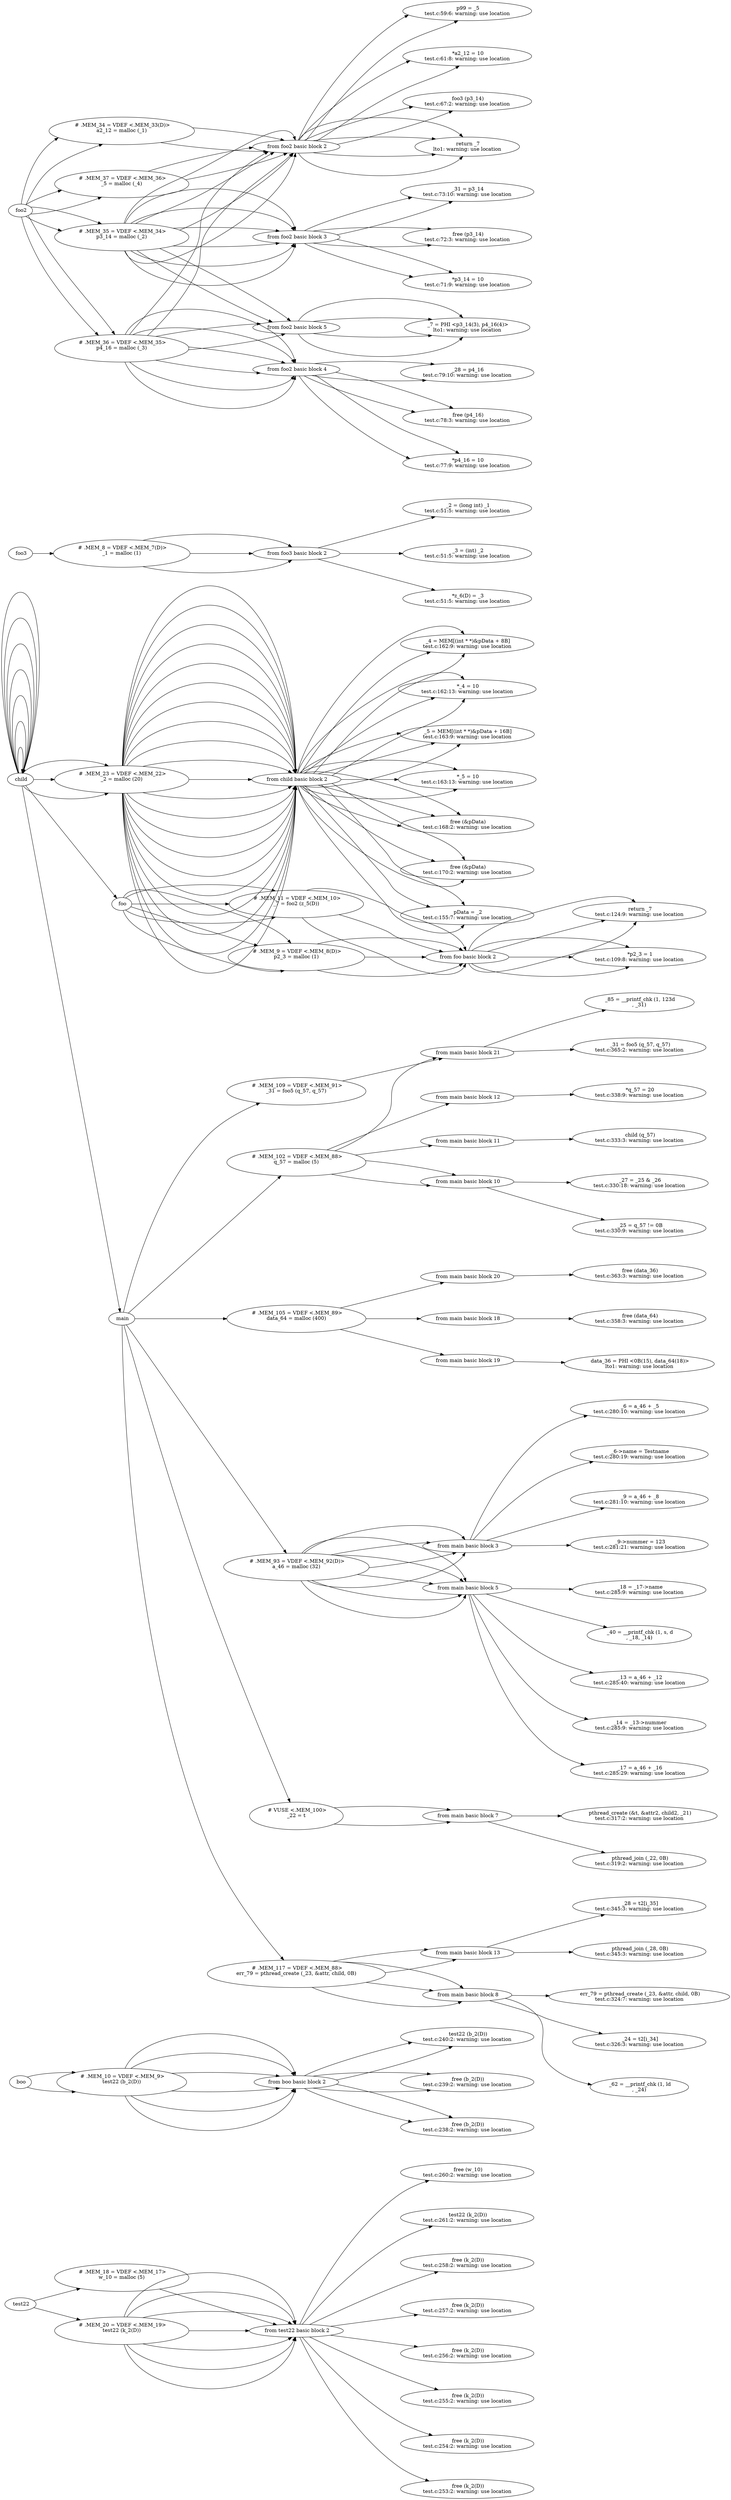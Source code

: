 digraph {rankdir = LR; rank=same; nodesep=1.0; 
" test22
"->


" # .MEM_18 = VDEF <.MEM_17>
w_10 = malloc (5)

"->


" from test22 basic block 2"->

" free (w_10)
test.c:260:2: warning: use location
"






" test22
"->


" # .MEM_20 = VDEF <.MEM_19>
test22 (k_2(D))

"->


" from test22 basic block 2"->

" test22 (k_2(D))
test.c:261:2: warning: use location
"


" # .MEM_20 = VDEF <.MEM_19>
test22 (k_2(D))

"->


" from test22 basic block 2"->

" free (k_2(D))
test.c:258:2: warning: use location
"


" # .MEM_20 = VDEF <.MEM_19>
test22 (k_2(D))

"->


" from test22 basic block 2"->

" free (k_2(D))
test.c:257:2: warning: use location
"


" # .MEM_20 = VDEF <.MEM_19>
test22 (k_2(D))

"->


" from test22 basic block 2"->

" free (k_2(D))
test.c:256:2: warning: use location
"


" # .MEM_20 = VDEF <.MEM_19>
test22 (k_2(D))

"->


" from test22 basic block 2"->

" free (k_2(D))
test.c:255:2: warning: use location
"


" # .MEM_20 = VDEF <.MEM_19>
test22 (k_2(D))

"->


" from test22 basic block 2"->

" free (k_2(D))
test.c:254:2: warning: use location
"


" # .MEM_20 = VDEF <.MEM_19>
test22 (k_2(D))

"->


" from test22 basic block 2"->

" free (k_2(D))
test.c:253:2: warning: use location
"






" boo
"->


" # .MEM_10 = VDEF <.MEM_9>
test22 (b_2(D))

"->


" from boo basic block 2"->

" test22 (b_2(D))
test.c:240:2: warning: use location
"


" # .MEM_10 = VDEF <.MEM_9>
test22 (b_2(D))

"->


" from boo basic block 2"->

" free (b_2(D))
test.c:239:2: warning: use location
"


" # .MEM_10 = VDEF <.MEM_9>
test22 (b_2(D))

"->


" from boo basic block 2"->

" free (b_2(D))
test.c:238:2: warning: use location
"






" boo
"->


" # .MEM_10 = VDEF <.MEM_9>
test22 (b_2(D))

"->


" from boo basic block 2"->

" test22 (b_2(D))
test.c:240:2: warning: use location
"


" # .MEM_10 = VDEF <.MEM_9>
test22 (b_2(D))

"->


" from boo basic block 2"->

" free (b_2(D))
test.c:239:2: warning: use location
"


" # .MEM_10 = VDEF <.MEM_9>
test22 (b_2(D))

"->


" from boo basic block 2"->

" free (b_2(D))
test.c:238:2: warning: use location
"






" child
"->



" child
"->


" # .MEM_23 = VDEF <.MEM_22>
_2 = malloc (20)

"->


" from child basic block 2"->

" pData = _2
test.c:155:7: warning: use location
"

" # .MEM_23 = VDEF <.MEM_22>
_2 = malloc (20)

"->


" from child basic block 2"->

" _4 = MEM[(int * *)&pData + 8B]
test.c:162:9: warning: use location
"

" # .MEM_23 = VDEF <.MEM_22>
_2 = malloc (20)

"->


" from child basic block 2"->

" *_4 = 10
test.c:162:13: warning: use location
"

" # .MEM_23 = VDEF <.MEM_22>
_2 = malloc (20)

"->


" from child basic block 2"->

" _5 = MEM[(int * *)&pData + 16B]
test.c:163:9: warning: use location
"

" # .MEM_23 = VDEF <.MEM_22>
_2 = malloc (20)

"->


" from child basic block 2"->

" *_5 = 10
test.c:163:13: warning: use location
"

" # .MEM_23 = VDEF <.MEM_22>
_2 = malloc (20)

"->


" from child basic block 2"->

" free (&pData)
test.c:168:2: warning: use location
"


" # .MEM_23 = VDEF <.MEM_22>
_2 = malloc (20)

"->


" from child basic block 2"->

" free (&pData)
test.c:170:2: warning: use location
"






" child
"->






" child
"->



" foo
"->


" # .MEM_9 = VDEF <.MEM_8(D)>
p2_3 = malloc (1)

"->


" from foo basic block 2"->

" *p2_3 = 1
test.c:109:8: warning: use location
"






" foo
"->


" # .MEM_11 = VDEF <.MEM_10>
_7 = foo2 (z_5(D))

"->


" from foo basic block 2"->

" return _7
test.c:124:9: warning: use location
"






" foo3
"->


" # .MEM_8 = VDEF <.MEM_7(D)>
_1 = malloc (1)

"->


" from foo3 basic block 2"->

" _2 = (long int) _1
test.c:51:5: warning: use location
"

" # .MEM_8 = VDEF <.MEM_7(D)>
_1 = malloc (1)

"->


" from foo3 basic block 2"->

" _3 = (int) _2
test.c:51:5: warning: use location
"

" # .MEM_8 = VDEF <.MEM_7(D)>
_1 = malloc (1)

"->


" from foo3 basic block 2"->

" *z_6(D) = _3
test.c:51:5: warning: use location
"






" foo2
"->


" # .MEM_34 = VDEF <.MEM_33(D)>
a2_12 = malloc (_1)

"->


" from foo2 basic block 2"->

" *a2_12 = 10
test.c:61:8: warning: use location
"






" foo2
"->


" # .MEM_35 = VDEF <.MEM_34>
p3_14 = malloc (_2)

"->


" from foo2 basic block 5"->

" _7 = PHI <p3_14(3), p4_16(4)>
lto1: warning: use location
"


" # .MEM_35 = VDEF <.MEM_34>
p3_14 = malloc (_2)

"->


" from foo2 basic block 3"->

" _31 = p3_14
test.c:73:10: warning: use location
"


" # .MEM_35 = VDEF <.MEM_34>
p3_14 = malloc (_2)

"->


" from foo2 basic block 3"->

" free (p3_14)
test.c:72:3: warning: use location
"


" # .MEM_35 = VDEF <.MEM_34>
p3_14 = malloc (_2)

"->


" from foo2 basic block 3"->

" *p3_14 = 10
test.c:71:9: warning: use location
"


" # .MEM_35 = VDEF <.MEM_34>
p3_14 = malloc (_2)

"->


" from foo2 basic block 2"->

" foo3 (p3_14)
test.c:67:2: warning: use location
"


" # .MEM_35 = VDEF <.MEM_34>
p3_14 = malloc (_2)

"->

" from foo2 basic block 2"->

" return _7
lto1: warning: use location
"






" foo2
"->


" # .MEM_36 = VDEF <.MEM_35>
p4_16 = malloc (_3)

"->


" from foo2 basic block 5"->

" _7 = PHI <p3_14(3), p4_16(4)>
lto1: warning: use location
"


" # .MEM_36 = VDEF <.MEM_35>
p4_16 = malloc (_3)

"->


" from foo2 basic block 4"->

" _28 = p4_16
test.c:79:10: warning: use location
"


" # .MEM_36 = VDEF <.MEM_35>
p4_16 = malloc (_3)

"->


" from foo2 basic block 4"->

" free (p4_16)
test.c:78:3: warning: use location
"


" # .MEM_36 = VDEF <.MEM_35>
p4_16 = malloc (_3)

"->


" from foo2 basic block 4"->

" *p4_16 = 10
test.c:77:9: warning: use location
"


" # .MEM_36 = VDEF <.MEM_35>
p4_16 = malloc (_3)

"->

" from foo2 basic block 2"->

" return _7
lto1: warning: use location
"






" foo2
"->


" # .MEM_37 = VDEF <.MEM_36>
_5 = malloc (_4)

"->


" from foo2 basic block 2"->

" p99 = _5
test.c:59:6: warning: use location
"






" foo2
"->


" # .MEM_34 = VDEF <.MEM_33(D)>
a2_12 = malloc (_1)

"->


" from foo2 basic block 2"->

" *a2_12 = 10
test.c:61:8: warning: use location
"






" foo2
"->


" # .MEM_35 = VDEF <.MEM_34>
p3_14 = malloc (_2)

"->


" from foo2 basic block 5"->

" _7 = PHI <p3_14(3), p4_16(4)>
lto1: warning: use location
"


" # .MEM_35 = VDEF <.MEM_34>
p3_14 = malloc (_2)

"->


" from foo2 basic block 3"->

" _31 = p3_14
test.c:73:10: warning: use location
"

" # .MEM_35 = VDEF <.MEM_34>
p3_14 = malloc (_2)

"->


" from foo2 basic block 3"->

" free (p3_14)
test.c:72:3: warning: use location
"


" # .MEM_35 = VDEF <.MEM_34>
p3_14 = malloc (_2)

"->


" from foo2 basic block 3"->

" *p3_14 = 10
test.c:71:9: warning: use location
"

" # .MEM_35 = VDEF <.MEM_34>
p3_14 = malloc (_2)

"->


" from foo2 basic block 2"->

" foo3 (p3_14)
test.c:67:2: warning: use location
"


" # .MEM_35 = VDEF <.MEM_34>
p3_14 = malloc (_2)

"->

" from foo2 basic block 2"->

" return _7
lto1: warning: use location
"






" foo2
"->


" # .MEM_36 = VDEF <.MEM_35>
p4_16 = malloc (_3)

"->


" from foo2 basic block 5"->

" _7 = PHI <p3_14(3), p4_16(4)>
lto1: warning: use location
"


" # .MEM_36 = VDEF <.MEM_35>
p4_16 = malloc (_3)

"->


" from foo2 basic block 4"->

" _28 = p4_16
test.c:79:10: warning: use location
"

" # .MEM_36 = VDEF <.MEM_35>
p4_16 = malloc (_3)

"->


" from foo2 basic block 4"->

" free (p4_16)
test.c:78:3: warning: use location
"


" # .MEM_36 = VDEF <.MEM_35>
p4_16 = malloc (_3)

"->


" from foo2 basic block 4"->

" *p4_16 = 10
test.c:77:9: warning: use location
"


" # .MEM_36 = VDEF <.MEM_35>
p4_16 = malloc (_3)

"->

" from foo2 basic block 2"->

" return _7
lto1: warning: use location
"






" foo2
"->


" # .MEM_37 = VDEF <.MEM_36>
_5 = malloc (_4)

"->


" from foo2 basic block 2"->

" p99 = _5
test.c:59:6: warning: use location
"






" foo
"->


" # .MEM_9 = VDEF <.MEM_8(D)>
p2_3 = malloc (1)

"->


" from foo basic block 2"->

" *p2_3 = 1
test.c:109:8: warning: use location
"






" foo
"->


" # .MEM_11 = VDEF <.MEM_10>
_7 = foo2 (z_5(D))

"->


" from foo basic block 2"->

" return _7
test.c:124:9: warning: use location
"






" foo
"->


" # .MEM_9 = VDEF <.MEM_8(D)>
p2_3 = malloc (1)

"->


" from foo basic block 2"->

" *p2_3 = 1
test.c:109:8: warning: use location
"






" foo
"->


" # .MEM_11 = VDEF <.MEM_10>
_7 = foo2 (z_5(D))

"->


" from foo basic block 2"->

" return _7
test.c:124:9: warning: use location
"






" child
"->



" child
"->


" # .MEM_23 = VDEF <.MEM_22>
_2 = malloc (20)

"->


" from child basic block 2"->

" pData = _2
test.c:155:7: warning: use location
"


" # .MEM_23 = VDEF <.MEM_22>
_2 = malloc (20)

"->


" from child basic block 2"->

" _4 = MEM[(int * *)&pData + 8B]
test.c:162:9: warning: use location
"


" # .MEM_23 = VDEF <.MEM_22>
_2 = malloc (20)

"->


" from child basic block 2"->

" *_4 = 10
test.c:162:13: warning: use location
"


" # .MEM_23 = VDEF <.MEM_22>
_2 = malloc (20)

"->


" from child basic block 2"->

" _5 = MEM[(int * *)&pData + 16B]
test.c:163:9: warning: use location
"


" # .MEM_23 = VDEF <.MEM_22>
_2 = malloc (20)

"->


" from child basic block 2"->

" *_5 = 10
test.c:163:13: warning: use location
"


" # .MEM_23 = VDEF <.MEM_22>
_2 = malloc (20)

"->


" from child basic block 2"->

" free (&pData)
test.c:168:2: warning: use location
"


" # .MEM_23 = VDEF <.MEM_22>
_2 = malloc (20)

"->


" from child basic block 2"->

" free (&pData)
test.c:170:2: warning: use location
"






" child
"->






" child
"->



" child
"->



" child
"->


" # .MEM_23 = VDEF <.MEM_22>
_2 = malloc (20)

"->


" from child basic block 2"->

" pData = _2
test.c:155:7: warning: use location
"

" # .MEM_23 = VDEF <.MEM_22>
_2 = malloc (20)

"->


" from child basic block 2"->

" _4 = MEM[(int * *)&pData + 8B]
test.c:162:9: warning: use location
"

" # .MEM_23 = VDEF <.MEM_22>
_2 = malloc (20)

"->


" from child basic block 2"->

" *_4 = 10
test.c:162:13: warning: use location
"

" # .MEM_23 = VDEF <.MEM_22>
_2 = malloc (20)

"->


" from child basic block 2"->

" _5 = MEM[(int * *)&pData + 16B]
test.c:163:9: warning: use location
"

" # .MEM_23 = VDEF <.MEM_22>
_2 = malloc (20)

"->


" from child basic block 2"->

" *_5 = 10
test.c:163:13: warning: use location
"

" # .MEM_23 = VDEF <.MEM_22>
_2 = malloc (20)

"->


" from child basic block 2"->

" free (&pData)
test.c:168:2: warning: use location
"


" # .MEM_23 = VDEF <.MEM_22>
_2 = malloc (20)

"->


" from child basic block 2"->

" free (&pData)
test.c:170:2: warning: use location
"






" child
"->






" child
"->



" main
"->


" # .MEM_93 = VDEF <.MEM_92(D)>
a_46 = malloc (32)

"->


" from main basic block 5"->

" _17 = a_46 + _16
test.c:285:29: warning: use location
"

" # .MEM_93 = VDEF <.MEM_92(D)>
a_46 = malloc (32)

"->


" from main basic block 5"->

" _18 = _17->name
test.c:285:9: warning: use location
"

" # .MEM_93 = VDEF <.MEM_92(D)>
a_46 = malloc (32)

"->


" from main basic block 5"->

" _40 = __printf_chk (1, s, d
, _18, _14)
"


" # .MEM_93 = VDEF <.MEM_92(D)>
a_46 = malloc (32)

"->


" from main basic block 5"->

" _13 = a_46 + _12
test.c:285:40: warning: use location
"

" # .MEM_93 = VDEF <.MEM_92(D)>
a_46 = malloc (32)

"->


" from main basic block 5"->

" _14 = _13->nummer
test.c:285:9: warning: use location
"

" # .MEM_93 = VDEF <.MEM_92(D)>
a_46 = malloc (32)

"->


" from main basic block 3"->

" _9 = a_46 + _8
test.c:281:10: warning: use location
"

" # .MEM_93 = VDEF <.MEM_92(D)>
a_46 = malloc (32)

"->


" from main basic block 3"->

" _9->nummer = 123
test.c:281:21: warning: use location
"

" # .MEM_93 = VDEF <.MEM_92(D)>
a_46 = malloc (32)

"->


" from main basic block 3"->

" _6 = a_46 + _5
test.c:280:10: warning: use location
"

" # .MEM_93 = VDEF <.MEM_92(D)>
a_46 = malloc (32)

"->


" from main basic block 3"->

" _6->name = Testname
test.c:280:19: warning: use location
"






" main
"->


" # VUSE <.MEM_100>
_22 = t

"->


" from main basic block 7"->

" pthread_create (&t, &attr2, child2, _21)
test.c:317:2: warning: use location
"


" # VUSE <.MEM_100>
_22 = t

"->


" from main basic block 7"->

" pthread_join (_22, 0B)
test.c:319:2: warning: use location
"






" main
"->


" # .MEM_117 = VDEF <.MEM_88>
err_79 = pthread_create (_23, &attr, child, 0B)

"->


" from main basic block 8"->

" _24 = t2[i_34]
test.c:326:3: warning: use location
"

" # .MEM_117 = VDEF <.MEM_88>
err_79 = pthread_create (_23, &attr, child, 0B)

"->


" from main basic block 8"->

" _62 = __printf_chk (1, ld
, _24)
"


" # .MEM_117 = VDEF <.MEM_88>
err_79 = pthread_create (_23, &attr, child, 0B)

"->


" from main basic block 13"->

" _28 = t2[i_35]
test.c:345:3: warning: use location
"

" # .MEM_117 = VDEF <.MEM_88>
err_79 = pthread_create (_23, &attr, child, 0B)

"->


" from main basic block 13"->

" pthread_join (_28, 0B)
test.c:345:3: warning: use location
"


" # .MEM_117 = VDEF <.MEM_88>
err_79 = pthread_create (_23, &attr, child, 0B)

"->


" from main basic block 8"->

" err_79 = pthread_create (_23, &attr, child, 0B)
test.c:324:7: warning: use location
"






" main
"->


" # .MEM_102 = VDEF <.MEM_88>
q_57 = malloc (5)

"->


" from main basic block 11"->

" child (q_57)
test.c:333:3: warning: use location
"


" # .MEM_102 = VDEF <.MEM_88>
q_57 = malloc (5)

"->


" from main basic block 21"->

" _31 = foo5 (q_57, q_57)
test.c:365:2: warning: use location
"


" # .MEM_102 = VDEF <.MEM_88>
q_57 = malloc (5)

"->


" from main basic block 12"->

" *q_57 = 20
test.c:338:9: warning: use location
"

" # .MEM_102 = VDEF <.MEM_88>
q_57 = malloc (5)

"->


" from main basic block 10"->

" _25 = q_57 != 0B
test.c:330:9: warning: use location
"

" # .MEM_102 = VDEF <.MEM_88>
q_57 = malloc (5)

"->


" from main basic block 10"->

" _27 = _25 & _26
test.c:330:18: warning: use location
"






" main
"->


" # .MEM_105 = VDEF <.MEM_89>
data_64 = malloc (400)

"->


" from main basic block 19"->

" data_36 = PHI <0B(15), data_64(18)>
lto1: warning: use location
"


" # .MEM_105 = VDEF <.MEM_89>
data_64 = malloc (400)

"->


" from main basic block 20"->

" free (data_36)
test.c:363:3: warning: use location
"


" # .MEM_105 = VDEF <.MEM_89>
data_64 = malloc (400)

"->


" from main basic block 18"->

" free (data_64)
test.c:358:3: warning: use location
"






" main
"->


" # .MEM_109 = VDEF <.MEM_91>
_31 = foo5 (q_57, q_57)

"->


" from main basic block 21"->

" _85 = __printf_chk (1, 123d
, _31)
" }
